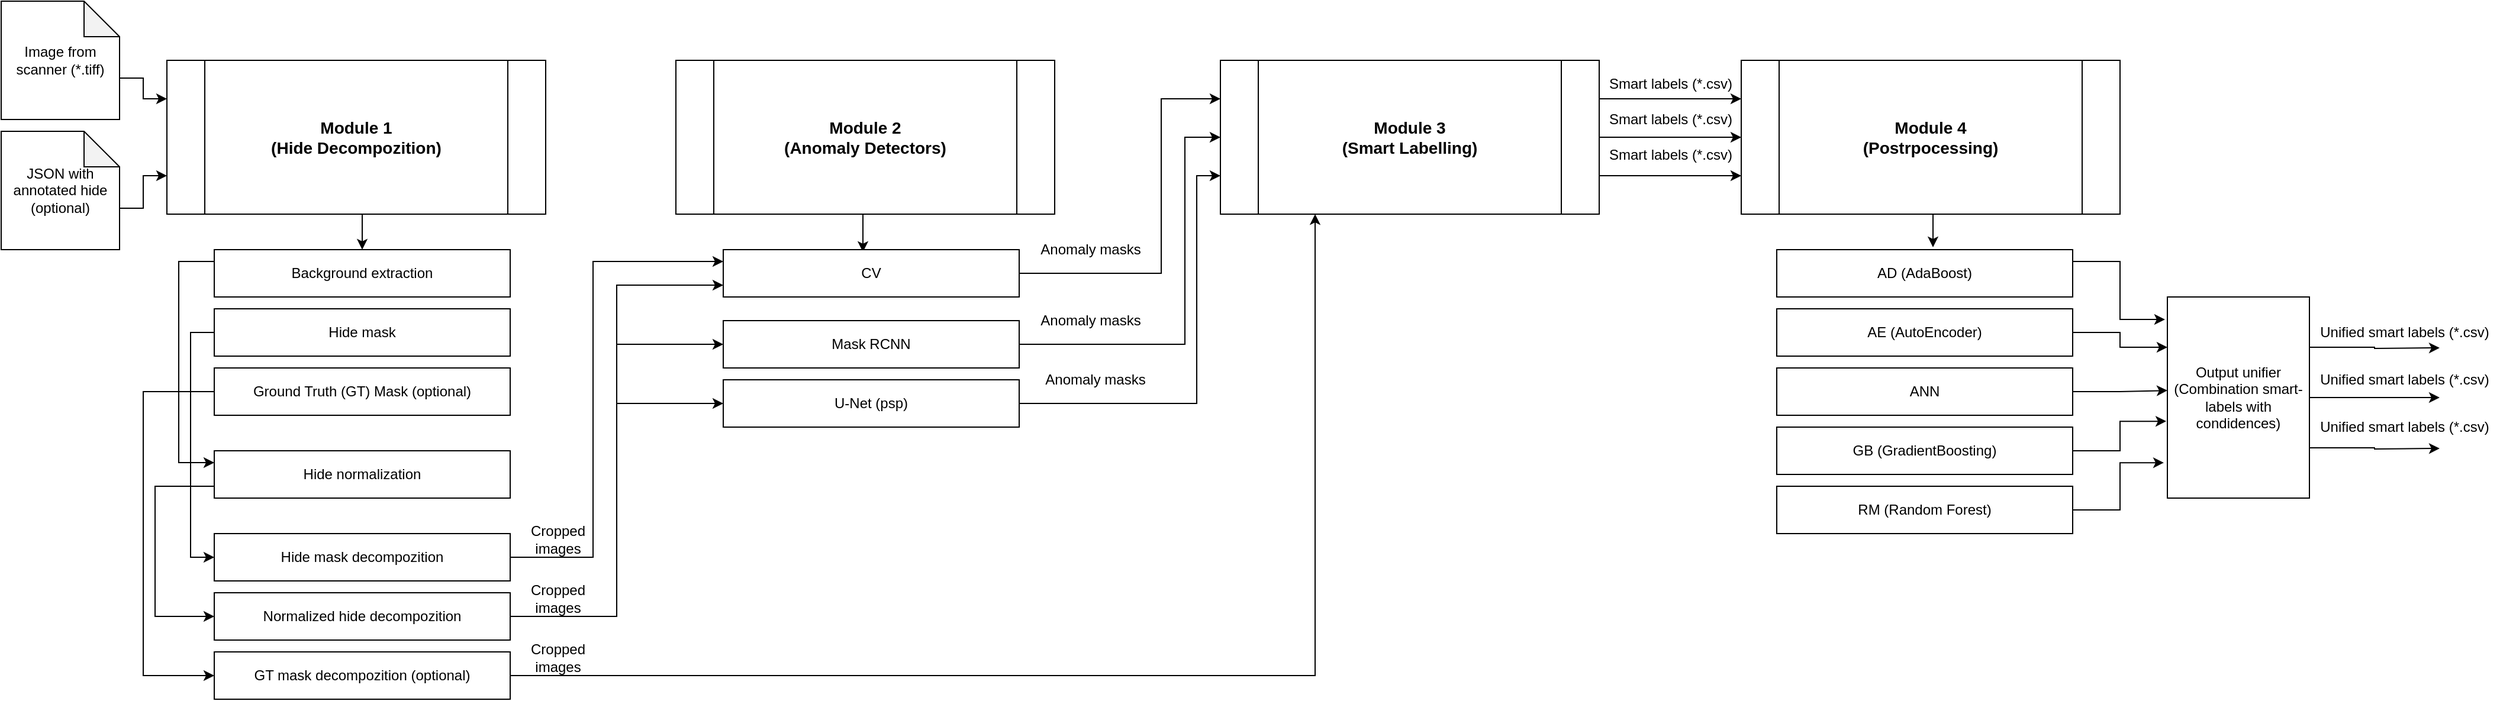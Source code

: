 <mxfile version="14.6.3" type="github">
  <diagram id="MWl9kh9Pm0hJuljxTCQo" name="Page-1">
    <mxGraphModel dx="1350" dy="778" grid="1" gridSize="10" guides="1" tooltips="1" connect="1" arrows="1" fold="1" page="1" pageScale="1" pageWidth="827" pageHeight="1169" math="0" shadow="0">
      <root>
        <mxCell id="0" />
        <mxCell id="1" parent="0" />
        <mxCell id="NYM-9CI7bVGXZkKYuPRC-27" style="edgeStyle=orthogonalEdgeStyle;rounded=0;orthogonalLoop=1;jettySize=auto;html=1;exitX=0.5;exitY=1;exitDx=0;exitDy=0;entryX=0.5;entryY=0;entryDx=0;entryDy=0;" edge="1" parent="1" source="NYM-9CI7bVGXZkKYuPRC-1" target="NYM-9CI7bVGXZkKYuPRC-5">
          <mxGeometry relative="1" as="geometry" />
        </mxCell>
        <mxCell id="NYM-9CI7bVGXZkKYuPRC-1" value="&lt;font style=&quot;font-size: 14px&quot;&gt;Module 1&lt;br&gt;(Hide Decompozition)&lt;br&gt;&lt;/font&gt;" style="shape=process;whiteSpace=wrap;html=1;backgroundOutline=1;fontStyle=1" vertex="1" parent="1">
          <mxGeometry x="160" y="80" width="320" height="130" as="geometry" />
        </mxCell>
        <mxCell id="NYM-9CI7bVGXZkKYuPRC-41" style="edgeStyle=orthogonalEdgeStyle;rounded=0;orthogonalLoop=1;jettySize=auto;html=1;exitX=0.5;exitY=1;exitDx=0;exitDy=0;entryX=0.472;entryY=0.05;entryDx=0;entryDy=0;entryPerimeter=0;" edge="1" parent="1" source="NYM-9CI7bVGXZkKYuPRC-2" target="NYM-9CI7bVGXZkKYuPRC-12">
          <mxGeometry relative="1" as="geometry" />
        </mxCell>
        <mxCell id="NYM-9CI7bVGXZkKYuPRC-2" value="&lt;font style=&quot;font-size: 14px&quot;&gt;Module 2&lt;br&gt;(Anomaly Detectors)&lt;br&gt;&lt;/font&gt;" style="shape=process;whiteSpace=wrap;html=1;backgroundOutline=1;fontStyle=1" vertex="1" parent="1">
          <mxGeometry x="590" y="80" width="320" height="130" as="geometry" />
        </mxCell>
        <mxCell id="NYM-9CI7bVGXZkKYuPRC-25" style="edgeStyle=orthogonalEdgeStyle;rounded=0;orthogonalLoop=1;jettySize=auto;html=1;exitX=0;exitY=0;exitDx=100;exitDy=65;exitPerimeter=0;entryX=0;entryY=0.25;entryDx=0;entryDy=0;" edge="1" parent="1" source="NYM-9CI7bVGXZkKYuPRC-3" target="NYM-9CI7bVGXZkKYuPRC-1">
          <mxGeometry relative="1" as="geometry" />
        </mxCell>
        <mxCell id="NYM-9CI7bVGXZkKYuPRC-3" value="Image from scanner (*.tiff)" style="shape=note;whiteSpace=wrap;html=1;backgroundOutline=1;darkOpacity=0.05;" vertex="1" parent="1">
          <mxGeometry x="20" y="30" width="100" height="100" as="geometry" />
        </mxCell>
        <mxCell id="NYM-9CI7bVGXZkKYuPRC-26" style="edgeStyle=orthogonalEdgeStyle;rounded=0;orthogonalLoop=1;jettySize=auto;html=1;exitX=0;exitY=0;exitDx=100;exitDy=65;exitPerimeter=0;entryX=0;entryY=0.75;entryDx=0;entryDy=0;" edge="1" parent="1" source="NYM-9CI7bVGXZkKYuPRC-4" target="NYM-9CI7bVGXZkKYuPRC-1">
          <mxGeometry relative="1" as="geometry" />
        </mxCell>
        <mxCell id="NYM-9CI7bVGXZkKYuPRC-4" value="JSON with annotated hide (optional)" style="shape=note;whiteSpace=wrap;html=1;backgroundOutline=1;darkOpacity=0.05;" vertex="1" parent="1">
          <mxGeometry x="20" y="140" width="100" height="100" as="geometry" />
        </mxCell>
        <mxCell id="NYM-9CI7bVGXZkKYuPRC-31" style="edgeStyle=orthogonalEdgeStyle;rounded=0;orthogonalLoop=1;jettySize=auto;html=1;exitX=0;exitY=0.25;exitDx=0;exitDy=0;entryX=0;entryY=0.25;entryDx=0;entryDy=0;" edge="1" parent="1" source="NYM-9CI7bVGXZkKYuPRC-5" target="NYM-9CI7bVGXZkKYuPRC-8">
          <mxGeometry relative="1" as="geometry">
            <Array as="points">
              <mxPoint x="170" y="250" />
              <mxPoint x="170" y="420" />
            </Array>
          </mxGeometry>
        </mxCell>
        <mxCell id="NYM-9CI7bVGXZkKYuPRC-5" value="Background extraction" style="rounded=0;whiteSpace=wrap;html=1;" vertex="1" parent="1">
          <mxGeometry x="200" y="240" width="250" height="40" as="geometry" />
        </mxCell>
        <mxCell id="NYM-9CI7bVGXZkKYuPRC-29" style="edgeStyle=orthogonalEdgeStyle;rounded=0;orthogonalLoop=1;jettySize=auto;html=1;exitX=0;exitY=0.5;exitDx=0;exitDy=0;entryX=0;entryY=0.5;entryDx=0;entryDy=0;" edge="1" parent="1" source="NYM-9CI7bVGXZkKYuPRC-6" target="NYM-9CI7bVGXZkKYuPRC-10">
          <mxGeometry relative="1" as="geometry" />
        </mxCell>
        <mxCell id="NYM-9CI7bVGXZkKYuPRC-6" value="Hide mask" style="rounded=0;whiteSpace=wrap;html=1;" vertex="1" parent="1">
          <mxGeometry x="200" y="290" width="250" height="40" as="geometry" />
        </mxCell>
        <mxCell id="NYM-9CI7bVGXZkKYuPRC-30" style="edgeStyle=orthogonalEdgeStyle;rounded=0;orthogonalLoop=1;jettySize=auto;html=1;exitX=0;exitY=0.5;exitDx=0;exitDy=0;entryX=0;entryY=0.5;entryDx=0;entryDy=0;" edge="1" parent="1" source="NYM-9CI7bVGXZkKYuPRC-7" target="NYM-9CI7bVGXZkKYuPRC-11">
          <mxGeometry relative="1" as="geometry">
            <Array as="points">
              <mxPoint x="140" y="360" />
              <mxPoint x="140" y="600" />
            </Array>
          </mxGeometry>
        </mxCell>
        <mxCell id="NYM-9CI7bVGXZkKYuPRC-7" value="Ground Truth (GT) Mask (optional)" style="rounded=0;whiteSpace=wrap;html=1;" vertex="1" parent="1">
          <mxGeometry x="200" y="340" width="250" height="40" as="geometry" />
        </mxCell>
        <mxCell id="NYM-9CI7bVGXZkKYuPRC-32" style="edgeStyle=orthogonalEdgeStyle;rounded=0;orthogonalLoop=1;jettySize=auto;html=1;exitX=0;exitY=0.75;exitDx=0;exitDy=0;entryX=0;entryY=0.5;entryDx=0;entryDy=0;" edge="1" parent="1" source="NYM-9CI7bVGXZkKYuPRC-8" target="NYM-9CI7bVGXZkKYuPRC-9">
          <mxGeometry relative="1" as="geometry">
            <Array as="points">
              <mxPoint x="150" y="440" />
              <mxPoint x="150" y="550" />
            </Array>
          </mxGeometry>
        </mxCell>
        <mxCell id="NYM-9CI7bVGXZkKYuPRC-8" value="Hide normalization" style="rounded=0;whiteSpace=wrap;html=1;" vertex="1" parent="1">
          <mxGeometry x="200" y="410" width="250" height="40" as="geometry" />
        </mxCell>
        <mxCell id="NYM-9CI7bVGXZkKYuPRC-18" style="edgeStyle=orthogonalEdgeStyle;rounded=0;orthogonalLoop=1;jettySize=auto;html=1;exitX=1;exitY=0.5;exitDx=0;exitDy=0;entryX=0;entryY=0.75;entryDx=0;entryDy=0;" edge="1" parent="1" source="NYM-9CI7bVGXZkKYuPRC-9" target="NYM-9CI7bVGXZkKYuPRC-12">
          <mxGeometry relative="1" as="geometry" />
        </mxCell>
        <mxCell id="NYM-9CI7bVGXZkKYuPRC-19" style="edgeStyle=orthogonalEdgeStyle;rounded=0;orthogonalLoop=1;jettySize=auto;html=1;exitX=1;exitY=0.5;exitDx=0;exitDy=0;entryX=0;entryY=0.5;entryDx=0;entryDy=0;" edge="1" parent="1" source="NYM-9CI7bVGXZkKYuPRC-9" target="NYM-9CI7bVGXZkKYuPRC-15">
          <mxGeometry relative="1" as="geometry" />
        </mxCell>
        <mxCell id="NYM-9CI7bVGXZkKYuPRC-66" style="edgeStyle=orthogonalEdgeStyle;rounded=0;orthogonalLoop=1;jettySize=auto;html=1;exitX=1;exitY=0.5;exitDx=0;exitDy=0;entryX=0;entryY=0.5;entryDx=0;entryDy=0;" edge="1" parent="1" source="NYM-9CI7bVGXZkKYuPRC-9" target="NYM-9CI7bVGXZkKYuPRC-16">
          <mxGeometry relative="1" as="geometry" />
        </mxCell>
        <mxCell id="NYM-9CI7bVGXZkKYuPRC-9" value="Normalized hide decompozition" style="rounded=0;whiteSpace=wrap;html=1;" vertex="1" parent="1">
          <mxGeometry x="200" y="530" width="250" height="40" as="geometry" />
        </mxCell>
        <mxCell id="NYM-9CI7bVGXZkKYuPRC-36" style="edgeStyle=orthogonalEdgeStyle;rounded=0;orthogonalLoop=1;jettySize=auto;html=1;exitX=1;exitY=0.5;exitDx=0;exitDy=0;entryX=0;entryY=0.25;entryDx=0;entryDy=0;" edge="1" parent="1" source="NYM-9CI7bVGXZkKYuPRC-10" target="NYM-9CI7bVGXZkKYuPRC-12">
          <mxGeometry relative="1" as="geometry">
            <Array as="points">
              <mxPoint x="520" y="500" />
              <mxPoint x="520" y="250" />
            </Array>
          </mxGeometry>
        </mxCell>
        <mxCell id="NYM-9CI7bVGXZkKYuPRC-10" value="Hide mask decompozition" style="rounded=0;whiteSpace=wrap;html=1;" vertex="1" parent="1">
          <mxGeometry x="200" y="480" width="250" height="40" as="geometry" />
        </mxCell>
        <mxCell id="NYM-9CI7bVGXZkKYuPRC-33" style="edgeStyle=orthogonalEdgeStyle;rounded=0;orthogonalLoop=1;jettySize=auto;html=1;exitX=1;exitY=0.5;exitDx=0;exitDy=0;entryX=0.25;entryY=1;entryDx=0;entryDy=0;" edge="1" parent="1" source="NYM-9CI7bVGXZkKYuPRC-11" target="NYM-9CI7bVGXZkKYuPRC-21">
          <mxGeometry relative="1" as="geometry" />
        </mxCell>
        <mxCell id="NYM-9CI7bVGXZkKYuPRC-11" value="GT mask decompozition (optional)" style="rounded=0;whiteSpace=wrap;html=1;" vertex="1" parent="1">
          <mxGeometry x="200" y="580" width="250" height="40" as="geometry" />
        </mxCell>
        <mxCell id="NYM-9CI7bVGXZkKYuPRC-22" style="edgeStyle=orthogonalEdgeStyle;rounded=0;orthogonalLoop=1;jettySize=auto;html=1;exitX=1;exitY=0.5;exitDx=0;exitDy=0;entryX=0;entryY=0.25;entryDx=0;entryDy=0;" edge="1" parent="1" source="NYM-9CI7bVGXZkKYuPRC-12" target="NYM-9CI7bVGXZkKYuPRC-21">
          <mxGeometry relative="1" as="geometry">
            <Array as="points">
              <mxPoint x="1000" y="260" />
              <mxPoint x="1000" y="113" />
            </Array>
          </mxGeometry>
        </mxCell>
        <mxCell id="NYM-9CI7bVGXZkKYuPRC-12" value="CV" style="rounded=0;whiteSpace=wrap;html=1;" vertex="1" parent="1">
          <mxGeometry x="630" y="240" width="250" height="40" as="geometry" />
        </mxCell>
        <mxCell id="NYM-9CI7bVGXZkKYuPRC-23" style="edgeStyle=orthogonalEdgeStyle;rounded=0;orthogonalLoop=1;jettySize=auto;html=1;exitX=1;exitY=0.5;exitDx=0;exitDy=0;entryX=0;entryY=0.5;entryDx=0;entryDy=0;" edge="1" parent="1" source="NYM-9CI7bVGXZkKYuPRC-15" target="NYM-9CI7bVGXZkKYuPRC-21">
          <mxGeometry relative="1" as="geometry">
            <Array as="points">
              <mxPoint x="1020" y="320" />
              <mxPoint x="1020" y="145" />
            </Array>
          </mxGeometry>
        </mxCell>
        <mxCell id="NYM-9CI7bVGXZkKYuPRC-15" value="Mask RCNN" style="rounded=0;whiteSpace=wrap;html=1;" vertex="1" parent="1">
          <mxGeometry x="630" y="300" width="250" height="40" as="geometry" />
        </mxCell>
        <mxCell id="NYM-9CI7bVGXZkKYuPRC-24" style="edgeStyle=orthogonalEdgeStyle;rounded=0;orthogonalLoop=1;jettySize=auto;html=1;exitX=1;exitY=0.5;exitDx=0;exitDy=0;entryX=0;entryY=0.75;entryDx=0;entryDy=0;" edge="1" parent="1" source="NYM-9CI7bVGXZkKYuPRC-16" target="NYM-9CI7bVGXZkKYuPRC-21">
          <mxGeometry relative="1" as="geometry">
            <Array as="points">
              <mxPoint x="1030" y="370" />
              <mxPoint x="1030" y="178" />
            </Array>
          </mxGeometry>
        </mxCell>
        <mxCell id="NYM-9CI7bVGXZkKYuPRC-16" value="U-Net (psp)" style="rounded=0;whiteSpace=wrap;html=1;" vertex="1" parent="1">
          <mxGeometry x="630" y="350" width="250" height="40" as="geometry" />
        </mxCell>
        <mxCell id="NYM-9CI7bVGXZkKYuPRC-38" style="edgeStyle=orthogonalEdgeStyle;rounded=0;orthogonalLoop=1;jettySize=auto;html=1;exitX=1;exitY=0.25;exitDx=0;exitDy=0;entryX=0;entryY=0.25;entryDx=0;entryDy=0;" edge="1" parent="1" source="NYM-9CI7bVGXZkKYuPRC-21" target="NYM-9CI7bVGXZkKYuPRC-37">
          <mxGeometry relative="1" as="geometry" />
        </mxCell>
        <mxCell id="NYM-9CI7bVGXZkKYuPRC-39" style="edgeStyle=orthogonalEdgeStyle;rounded=0;orthogonalLoop=1;jettySize=auto;html=1;exitX=1;exitY=0.5;exitDx=0;exitDy=0;entryX=0;entryY=0.5;entryDx=0;entryDy=0;" edge="1" parent="1" source="NYM-9CI7bVGXZkKYuPRC-21" target="NYM-9CI7bVGXZkKYuPRC-37">
          <mxGeometry relative="1" as="geometry" />
        </mxCell>
        <mxCell id="NYM-9CI7bVGXZkKYuPRC-40" style="edgeStyle=orthogonalEdgeStyle;rounded=0;orthogonalLoop=1;jettySize=auto;html=1;exitX=1;exitY=0.75;exitDx=0;exitDy=0;entryX=0;entryY=0.75;entryDx=0;entryDy=0;" edge="1" parent="1" source="NYM-9CI7bVGXZkKYuPRC-21" target="NYM-9CI7bVGXZkKYuPRC-37">
          <mxGeometry relative="1" as="geometry" />
        </mxCell>
        <mxCell id="NYM-9CI7bVGXZkKYuPRC-21" value="&lt;font style=&quot;font-size: 14px&quot;&gt;Module 3&lt;br&gt;(Smart Labelling)&lt;br&gt;&lt;/font&gt;" style="shape=process;whiteSpace=wrap;html=1;backgroundOutline=1;fontStyle=1" vertex="1" parent="1">
          <mxGeometry x="1050" y="80" width="320" height="130" as="geometry" />
        </mxCell>
        <mxCell id="NYM-9CI7bVGXZkKYuPRC-47" style="edgeStyle=orthogonalEdgeStyle;rounded=0;orthogonalLoop=1;jettySize=auto;html=1;exitX=0.5;exitY=1;exitDx=0;exitDy=0;entryX=0.528;entryY=-0.05;entryDx=0;entryDy=0;entryPerimeter=0;" edge="1" parent="1" source="NYM-9CI7bVGXZkKYuPRC-37" target="NYM-9CI7bVGXZkKYuPRC-42">
          <mxGeometry relative="1" as="geometry" />
        </mxCell>
        <mxCell id="NYM-9CI7bVGXZkKYuPRC-37" value="&lt;font style=&quot;font-size: 14px&quot;&gt;Module 4&lt;br&gt;(Postrpocessing)&lt;br&gt;&lt;/font&gt;" style="shape=process;whiteSpace=wrap;html=1;backgroundOutline=1;fontStyle=1" vertex="1" parent="1">
          <mxGeometry x="1490" y="80" width="320" height="130" as="geometry" />
        </mxCell>
        <mxCell id="NYM-9CI7bVGXZkKYuPRC-55" style="edgeStyle=orthogonalEdgeStyle;rounded=0;orthogonalLoop=1;jettySize=auto;html=1;exitX=1;exitY=0.25;exitDx=0;exitDy=0;entryX=-0.017;entryY=0.112;entryDx=0;entryDy=0;entryPerimeter=0;" edge="1" parent="1" source="NYM-9CI7bVGXZkKYuPRC-42" target="NYM-9CI7bVGXZkKYuPRC-54">
          <mxGeometry relative="1" as="geometry" />
        </mxCell>
        <mxCell id="NYM-9CI7bVGXZkKYuPRC-42" value="AD (AdaBoost)" style="rounded=0;whiteSpace=wrap;html=1;" vertex="1" parent="1">
          <mxGeometry x="1520" y="240" width="250" height="40" as="geometry" />
        </mxCell>
        <mxCell id="NYM-9CI7bVGXZkKYuPRC-56" style="edgeStyle=orthogonalEdgeStyle;rounded=0;orthogonalLoop=1;jettySize=auto;html=1;exitX=1;exitY=0.5;exitDx=0;exitDy=0;entryX=0;entryY=0.25;entryDx=0;entryDy=0;" edge="1" parent="1" source="NYM-9CI7bVGXZkKYuPRC-43" target="NYM-9CI7bVGXZkKYuPRC-54">
          <mxGeometry relative="1" as="geometry" />
        </mxCell>
        <mxCell id="NYM-9CI7bVGXZkKYuPRC-43" value="AE (AutoEncoder)" style="rounded=0;whiteSpace=wrap;html=1;" vertex="1" parent="1">
          <mxGeometry x="1520" y="290" width="250" height="40" as="geometry" />
        </mxCell>
        <mxCell id="NYM-9CI7bVGXZkKYuPRC-57" style="edgeStyle=orthogonalEdgeStyle;rounded=0;orthogonalLoop=1;jettySize=auto;html=1;exitX=1;exitY=0.5;exitDx=0;exitDy=0;entryX=0;entryY=0.465;entryDx=0;entryDy=0;entryPerimeter=0;" edge="1" parent="1" source="NYM-9CI7bVGXZkKYuPRC-44" target="NYM-9CI7bVGXZkKYuPRC-54">
          <mxGeometry relative="1" as="geometry" />
        </mxCell>
        <mxCell id="NYM-9CI7bVGXZkKYuPRC-44" value="ANN" style="rounded=0;whiteSpace=wrap;html=1;" vertex="1" parent="1">
          <mxGeometry x="1520" y="340" width="250" height="40" as="geometry" />
        </mxCell>
        <mxCell id="NYM-9CI7bVGXZkKYuPRC-58" style="edgeStyle=orthogonalEdgeStyle;rounded=0;orthogonalLoop=1;jettySize=auto;html=1;exitX=1;exitY=0.5;exitDx=0;exitDy=0;entryX=-0.008;entryY=0.618;entryDx=0;entryDy=0;entryPerimeter=0;" edge="1" parent="1" source="NYM-9CI7bVGXZkKYuPRC-45" target="NYM-9CI7bVGXZkKYuPRC-54">
          <mxGeometry relative="1" as="geometry" />
        </mxCell>
        <mxCell id="NYM-9CI7bVGXZkKYuPRC-45" value="GB (GradientBoosting)" style="rounded=0;whiteSpace=wrap;html=1;" vertex="1" parent="1">
          <mxGeometry x="1520" y="390" width="250" height="40" as="geometry" />
        </mxCell>
        <mxCell id="NYM-9CI7bVGXZkKYuPRC-59" style="edgeStyle=orthogonalEdgeStyle;rounded=0;orthogonalLoop=1;jettySize=auto;html=1;exitX=1;exitY=0.5;exitDx=0;exitDy=0;entryX=-0.025;entryY=0.824;entryDx=0;entryDy=0;entryPerimeter=0;" edge="1" parent="1" source="NYM-9CI7bVGXZkKYuPRC-46" target="NYM-9CI7bVGXZkKYuPRC-54">
          <mxGeometry relative="1" as="geometry" />
        </mxCell>
        <mxCell id="NYM-9CI7bVGXZkKYuPRC-46" value="RM (Random Forest)" style="rounded=0;whiteSpace=wrap;html=1;" vertex="1" parent="1">
          <mxGeometry x="1520" y="440" width="250" height="40" as="geometry" />
        </mxCell>
        <mxCell id="NYM-9CI7bVGXZkKYuPRC-60" style="edgeStyle=orthogonalEdgeStyle;rounded=0;orthogonalLoop=1;jettySize=auto;html=1;exitX=1;exitY=0.25;exitDx=0;exitDy=0;" edge="1" parent="1" source="NYM-9CI7bVGXZkKYuPRC-54">
          <mxGeometry relative="1" as="geometry">
            <mxPoint x="2080" y="323" as="targetPoint" />
          </mxGeometry>
        </mxCell>
        <mxCell id="NYM-9CI7bVGXZkKYuPRC-61" style="edgeStyle=orthogonalEdgeStyle;rounded=0;orthogonalLoop=1;jettySize=auto;html=1;exitX=1;exitY=0.5;exitDx=0;exitDy=0;" edge="1" parent="1" source="NYM-9CI7bVGXZkKYuPRC-54">
          <mxGeometry relative="1" as="geometry">
            <mxPoint x="2080" y="365" as="targetPoint" />
          </mxGeometry>
        </mxCell>
        <mxCell id="NYM-9CI7bVGXZkKYuPRC-62" style="edgeStyle=orthogonalEdgeStyle;rounded=0;orthogonalLoop=1;jettySize=auto;html=1;exitX=1;exitY=0.75;exitDx=0;exitDy=0;" edge="1" parent="1" source="NYM-9CI7bVGXZkKYuPRC-54">
          <mxGeometry relative="1" as="geometry">
            <mxPoint x="2080" y="408" as="targetPoint" />
          </mxGeometry>
        </mxCell>
        <mxCell id="NYM-9CI7bVGXZkKYuPRC-54" value="Output unifier&lt;br&gt;(Combination smart-labels with condidences)" style="rounded=0;whiteSpace=wrap;html=1;" vertex="1" parent="1">
          <mxGeometry x="1850" y="280" width="120" height="170" as="geometry" />
        </mxCell>
        <mxCell id="NYM-9CI7bVGXZkKYuPRC-63" value="Cropped &lt;br&gt;images" style="text;html=1;align=center;verticalAlign=middle;resizable=0;points=[];autosize=1;strokeColor=none;" vertex="1" parent="1">
          <mxGeometry x="460" y="470" width="60" height="30" as="geometry" />
        </mxCell>
        <mxCell id="NYM-9CI7bVGXZkKYuPRC-64" value="Cropped &lt;br&gt;images" style="text;html=1;align=center;verticalAlign=middle;resizable=0;points=[];autosize=1;strokeColor=none;" vertex="1" parent="1">
          <mxGeometry x="460" y="520" width="60" height="30" as="geometry" />
        </mxCell>
        <mxCell id="NYM-9CI7bVGXZkKYuPRC-67" value="Cropped &lt;br&gt;images" style="text;html=1;align=center;verticalAlign=middle;resizable=0;points=[];autosize=1;strokeColor=none;" vertex="1" parent="1">
          <mxGeometry x="460" y="570" width="60" height="30" as="geometry" />
        </mxCell>
        <mxCell id="NYM-9CI7bVGXZkKYuPRC-68" value="Anomaly masks" style="text;html=1;align=center;verticalAlign=middle;resizable=0;points=[];autosize=1;strokeColor=none;" vertex="1" parent="1">
          <mxGeometry x="890" y="230" width="100" height="20" as="geometry" />
        </mxCell>
        <mxCell id="NYM-9CI7bVGXZkKYuPRC-69" value="Anomaly masks" style="text;html=1;align=center;verticalAlign=middle;resizable=0;points=[];autosize=1;strokeColor=none;" vertex="1" parent="1">
          <mxGeometry x="890" y="290" width="100" height="20" as="geometry" />
        </mxCell>
        <mxCell id="NYM-9CI7bVGXZkKYuPRC-70" value="Anomaly masks" style="text;html=1;align=center;verticalAlign=middle;resizable=0;points=[];autosize=1;strokeColor=none;" vertex="1" parent="1">
          <mxGeometry x="894" y="340" width="100" height="20" as="geometry" />
        </mxCell>
        <mxCell id="NYM-9CI7bVGXZkKYuPRC-71" value="Smart labels (*.csv)" style="text;html=1;align=center;verticalAlign=middle;resizable=0;points=[];autosize=1;strokeColor=none;" vertex="1" parent="1">
          <mxGeometry x="1370" y="90" width="120" height="20" as="geometry" />
        </mxCell>
        <mxCell id="NYM-9CI7bVGXZkKYuPRC-72" value="Smart labels (*.csv)" style="text;html=1;align=center;verticalAlign=middle;resizable=0;points=[];autosize=1;strokeColor=none;" vertex="1" parent="1">
          <mxGeometry x="1370" y="120" width="120" height="20" as="geometry" />
        </mxCell>
        <mxCell id="NYM-9CI7bVGXZkKYuPRC-73" value="Smart labels (*.csv)" style="text;html=1;align=center;verticalAlign=middle;resizable=0;points=[];autosize=1;strokeColor=none;" vertex="1" parent="1">
          <mxGeometry x="1370" y="150" width="120" height="20" as="geometry" />
        </mxCell>
        <mxCell id="NYM-9CI7bVGXZkKYuPRC-74" value="Unified smart labels (*.csv)" style="text;html=1;align=center;verticalAlign=middle;resizable=0;points=[];autosize=1;strokeColor=none;" vertex="1" parent="1">
          <mxGeometry x="1970" y="300" width="160" height="20" as="geometry" />
        </mxCell>
        <mxCell id="NYM-9CI7bVGXZkKYuPRC-75" value="Unified smart labels (*.csv)" style="text;html=1;align=center;verticalAlign=middle;resizable=0;points=[];autosize=1;strokeColor=none;" vertex="1" parent="1">
          <mxGeometry x="1970" y="340" width="160" height="20" as="geometry" />
        </mxCell>
        <mxCell id="NYM-9CI7bVGXZkKYuPRC-76" value="Unified smart labels (*.csv)" style="text;html=1;align=center;verticalAlign=middle;resizable=0;points=[];autosize=1;strokeColor=none;" vertex="1" parent="1">
          <mxGeometry x="1970" y="380" width="160" height="20" as="geometry" />
        </mxCell>
      </root>
    </mxGraphModel>
  </diagram>
</mxfile>
